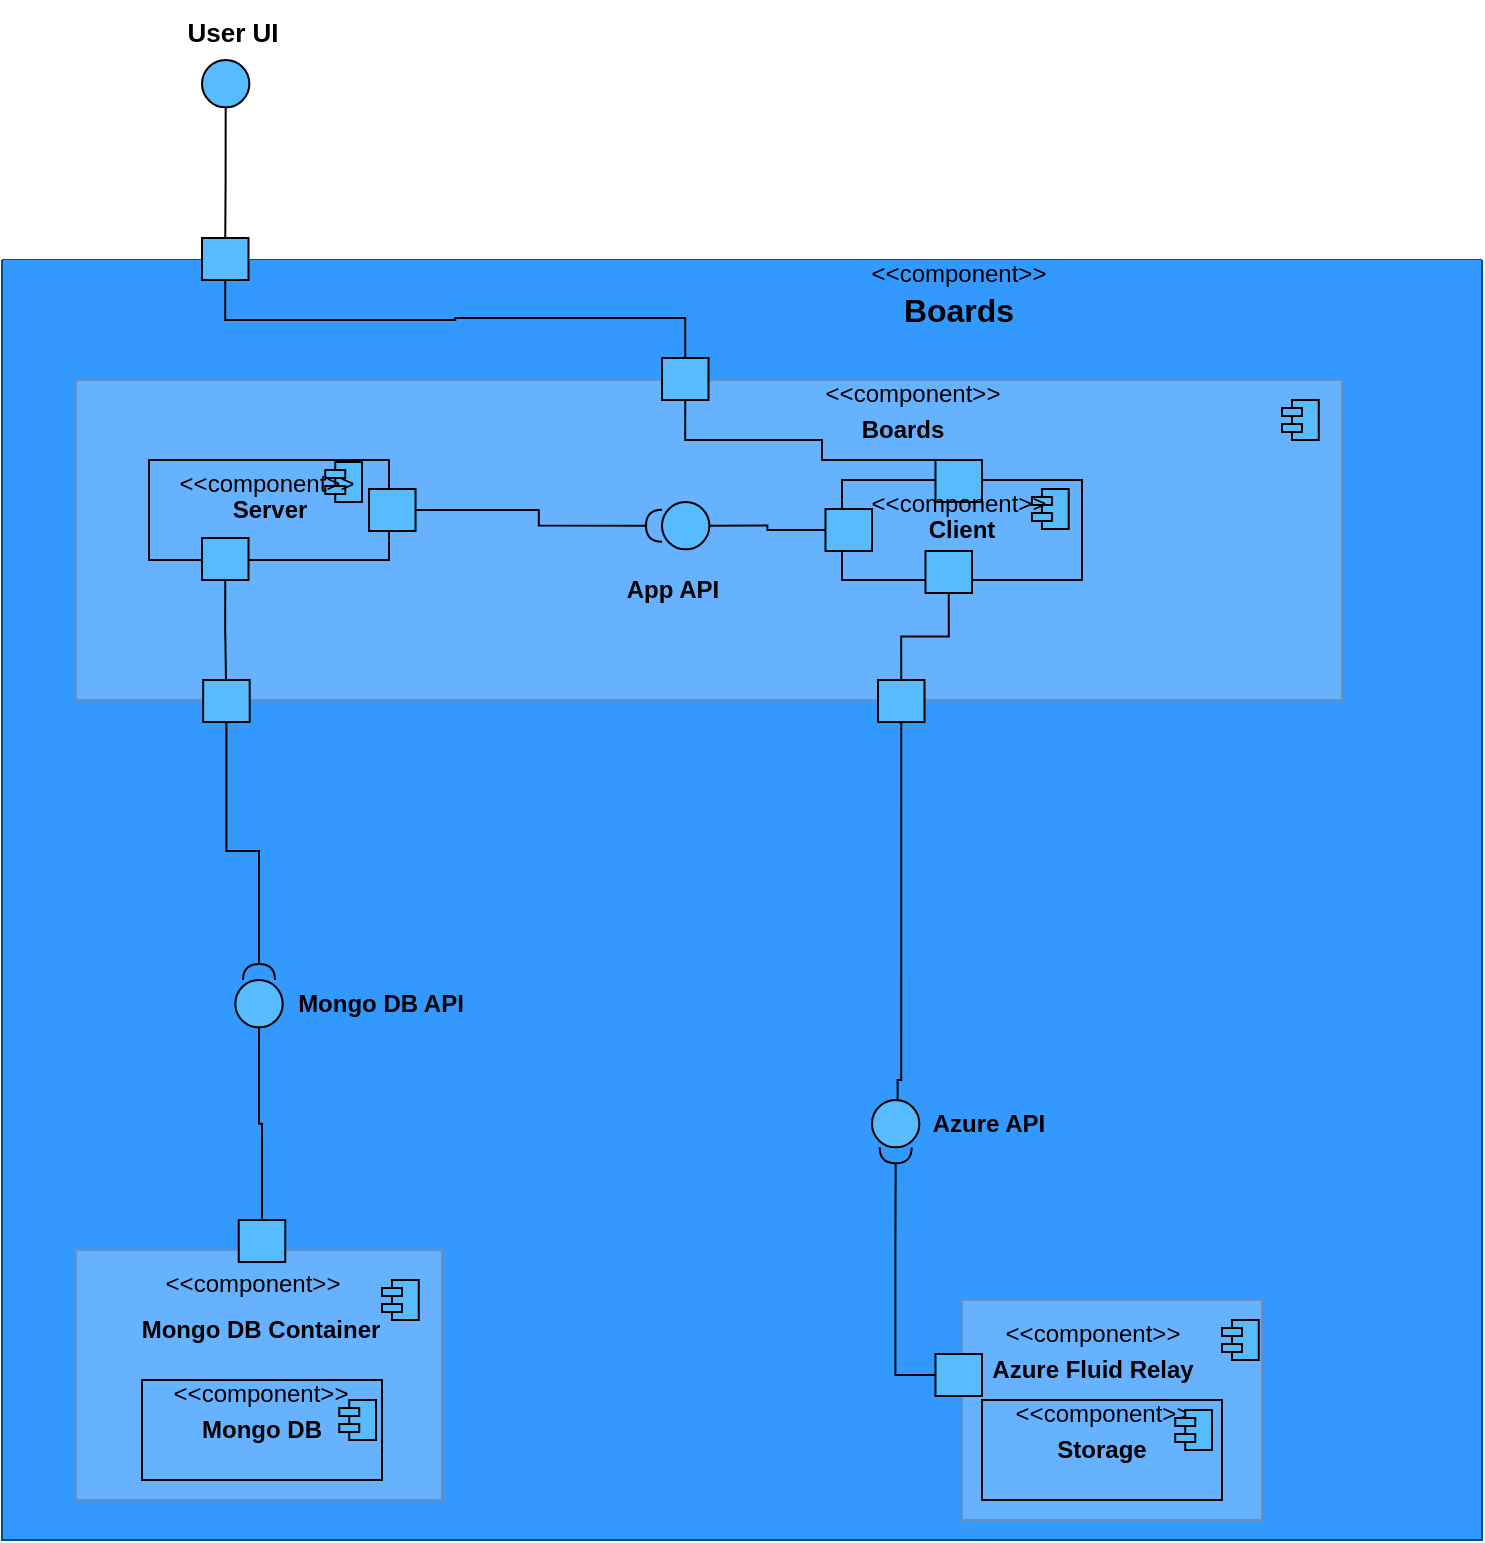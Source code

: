 <mxfile version="24.5.2" type="onedrive">
  <diagram name="Página-1" id="y7ePDIn5glFT4pbu17K2">
    <mxGraphModel grid="1" page="1" gridSize="10" guides="1" tooltips="1" connect="1" arrows="1" fold="1" pageScale="1" pageWidth="827" pageHeight="1169" math="0" shadow="0">
      <root>
        <mxCell id="0" />
        <mxCell id="1" parent="0" />
        <mxCell id="Xk5Clc4Wt-X5QIzoGa22-1" value="" style="swimlane;startSize=0;fillColor=#3399ff;strokeColor=#004C99;gradientColor=default;swimlaneFillColor=#3399FF;" vertex="1" parent="1">
          <mxGeometry x="560" y="180" width="740" height="640" as="geometry" />
        </mxCell>
        <mxCell id="Xk5Clc4Wt-X5QIzoGa22-2" value="&lt;b&gt;Boards&lt;/b&gt;" style="text;html=1;align=center;verticalAlign=middle;resizable=0;points=[];autosize=1;strokeColor=none;fillColor=none;fontSize=16;" vertex="1" parent="Xk5Clc4Wt-X5QIzoGa22-1">
          <mxGeometry x="438" y="10" width="80" height="30" as="geometry" />
        </mxCell>
        <mxCell id="Xk5Clc4Wt-X5QIzoGa22-3" value="&lt;font style=&quot;font-size: 12px;&quot;&gt;&amp;lt;&amp;lt;component&amp;gt;&amp;gt;&lt;/font&gt;" style="text;html=1;align=center;verticalAlign=middle;resizable=0;points=[];autosize=1;strokeColor=none;fillColor=none;fontSize=16;" vertex="1" parent="Xk5Clc4Wt-X5QIzoGa22-1">
          <mxGeometry x="423.37" y="-10" width="110" height="30" as="geometry" />
        </mxCell>
        <mxCell id="Xk5Clc4Wt-X5QIzoGa22-4" value="" style="rounded=0;whiteSpace=wrap;html=1;fillColor=#66B2FF;strokeColor=#6c8ebf;" vertex="1" parent="Xk5Clc4Wt-X5QIzoGa22-1">
          <mxGeometry x="37" y="60" width="633" height="160" as="geometry" />
        </mxCell>
        <mxCell id="Xk5Clc4Wt-X5QIzoGa22-5" value="" style="shape=module;jettyWidth=10;jettyHeight=4;fillColor=#57BCFF;" vertex="1" parent="Xk5Clc4Wt-X5QIzoGa22-1">
          <mxGeometry x="640" y="70" width="18.38" height="20" as="geometry" />
        </mxCell>
        <mxCell id="Xk5Clc4Wt-X5QIzoGa22-6" value="" style="rounded=0;whiteSpace=wrap;html=1;fillColor=#66B2FF;strokeColor=#6c8ebf;" vertex="1" parent="Xk5Clc4Wt-X5QIzoGa22-1">
          <mxGeometry x="37" y="495" width="183" height="125" as="geometry" />
        </mxCell>
        <mxCell id="Xk5Clc4Wt-X5QIzoGa22-7" value="&lt;font style=&quot;font-size: 12px;&quot;&gt;&amp;lt;&amp;lt;component&amp;gt;&amp;gt;&lt;/font&gt;" style="text;html=1;align=center;verticalAlign=middle;resizable=0;points=[];autosize=1;strokeColor=none;fillColor=none;fontSize=16;" vertex="1" parent="Xk5Clc4Wt-X5QIzoGa22-1">
          <mxGeometry x="70" y="495" width="110" height="30" as="geometry" />
        </mxCell>
        <mxCell id="Xk5Clc4Wt-X5QIzoGa22-8" value="" style="shape=module;jettyWidth=10;jettyHeight=4;fillColor=#57BCFF;" vertex="1" parent="Xk5Clc4Wt-X5QIzoGa22-1">
          <mxGeometry x="190" y="510" width="18.38" height="20" as="geometry" />
        </mxCell>
        <mxCell id="Xk5Clc4Wt-X5QIzoGa22-9" value="" style="fontStyle=1;align=center;verticalAlign=top;childLayout=stackLayout;horizontal=1;horizontalStack=0;resizeParent=1;resizeParentMax=0;resizeLast=0;marginBottom=0;fontColor=none;noLabel=1;fillColor=#57BCFF;" vertex="1" parent="Xk5Clc4Wt-X5QIzoGa22-1">
          <mxGeometry x="100" y="-11" width="23.26" height="21" as="geometry" />
        </mxCell>
        <mxCell id="Xk5Clc4Wt-X5QIzoGa22-10" value="" style="rounded=0;whiteSpace=wrap;html=1;fillColor=#66B2FF;strokeColor=#6c8ebf;" vertex="1" parent="Xk5Clc4Wt-X5QIzoGa22-1">
          <mxGeometry x="480" y="520" width="150" height="110" as="geometry" />
        </mxCell>
        <mxCell id="Xk5Clc4Wt-X5QIzoGa22-11" value="&lt;font style=&quot;font-size: 12px;&quot;&gt;&amp;lt;&amp;lt;component&amp;gt;&amp;gt;&lt;/font&gt;" style="text;html=1;align=center;verticalAlign=middle;resizable=0;points=[];autosize=1;strokeColor=none;fillColor=none;fontSize=16;" vertex="1" parent="Xk5Clc4Wt-X5QIzoGa22-1">
          <mxGeometry x="490" y="520" width="110" height="30" as="geometry" />
        </mxCell>
        <mxCell id="Xk5Clc4Wt-X5QIzoGa22-12" value="" style="shape=module;jettyWidth=10;jettyHeight=4;fillColor=#57BCFF;" vertex="1" parent="Xk5Clc4Wt-X5QIzoGa22-1">
          <mxGeometry x="610" y="530" width="18.38" height="20" as="geometry" />
        </mxCell>
        <mxCell id="Xk5Clc4Wt-X5QIzoGa22-13" style="edgeStyle=orthogonalEdgeStyle;rounded=0;orthogonalLoop=1;jettySize=auto;html=1;endArrow=halfCircle;endFill=0;entryX=0.5;entryY=1;entryDx=0;entryDy=0;exitX=0;exitY=0.5;exitDx=0;exitDy=0;" edge="1" parent="Xk5Clc4Wt-X5QIzoGa22-1" source="Xk5Clc4Wt-X5QIzoGa22-43" target="Xk5Clc4Wt-X5QIzoGa22-14">
          <mxGeometry relative="1" as="geometry">
            <mxPoint x="263.68" y="230" as="sourcePoint" />
            <mxPoint x="248.68" y="110" as="targetPoint" />
            <Array as="points" />
          </mxGeometry>
        </mxCell>
        <mxCell id="Xk5Clc4Wt-X5QIzoGa22-14" value="" style="ellipse;whiteSpace=wrap;html=1;aspect=fixed;fillColor=#57BCFF;" vertex="1" parent="Xk5Clc4Wt-X5QIzoGa22-1">
          <mxGeometry x="435" y="420.0" width="23.684" height="23.684" as="geometry" />
        </mxCell>
        <mxCell id="Xk5Clc4Wt-X5QIzoGa22-15" style="edgeStyle=orthogonalEdgeStyle;rounded=0;orthogonalLoop=1;jettySize=auto;html=1;exitX=0.5;exitY=0;exitDx=0;exitDy=0;entryX=0.5;entryY=1;entryDx=0;entryDy=0;endArrow=none;endFill=0;" edge="1" parent="Xk5Clc4Wt-X5QIzoGa22-1" target="Xk5Clc4Wt-X5QIzoGa22-44">
          <mxGeometry relative="1" as="geometry">
            <mxPoint x="447.842" y="420" as="sourcePoint" />
            <mxPoint x="442.63" y="231" as="targetPoint" />
            <Array as="points">
              <mxPoint x="448" y="410" />
              <mxPoint x="450" y="410" />
            </Array>
          </mxGeometry>
        </mxCell>
        <mxCell id="Xk5Clc4Wt-X5QIzoGa22-16" value="" style="ellipse;whiteSpace=wrap;html=1;aspect=fixed;fillColor=#57BCFF;" vertex="1" parent="Xk5Clc4Wt-X5QIzoGa22-1">
          <mxGeometry x="116.66" y="360" width="23.684" height="23.684" as="geometry" />
        </mxCell>
        <mxCell id="Xk5Clc4Wt-X5QIzoGa22-17" style="edgeStyle=orthogonalEdgeStyle;rounded=0;orthogonalLoop=1;jettySize=auto;html=1;endArrow=none;endFill=0;entryX=0.5;entryY=0;entryDx=0;entryDy=0;exitX=0.5;exitY=1;exitDx=0;exitDy=0;" edge="1" parent="Xk5Clc4Wt-X5QIzoGa22-1" source="Xk5Clc4Wt-X5QIzoGa22-16" target="Xk5Clc4Wt-X5QIzoGa22-35">
          <mxGeometry relative="1" as="geometry">
            <mxPoint x="114.5" y="193.68" as="sourcePoint" />
            <mxPoint x="115" y="210" as="targetPoint" />
            <Array as="points" />
          </mxGeometry>
        </mxCell>
        <mxCell id="Xk5Clc4Wt-X5QIzoGa22-18" style="edgeStyle=orthogonalEdgeStyle;rounded=0;orthogonalLoop=1;jettySize=auto;html=1;endArrow=halfCircle;endFill=0;entryX=0.5;entryY=0;entryDx=0;entryDy=0;exitX=0.5;exitY=1;exitDx=0;exitDy=0;" edge="1" parent="Xk5Clc4Wt-X5QIzoGa22-1" source="Xk5Clc4Wt-X5QIzoGa22-40" target="Xk5Clc4Wt-X5QIzoGa22-16">
          <mxGeometry relative="1" as="geometry">
            <mxPoint x="115" y="-69" as="sourcePoint" />
            <mxPoint x="106.844" y="171.842" as="targetPoint" />
            <Array as="points" />
          </mxGeometry>
        </mxCell>
        <mxCell id="Xk5Clc4Wt-X5QIzoGa22-19" value="&lt;b&gt;Mongo DB API&lt;/b&gt;" style="text;html=1;align=center;verticalAlign=middle;resizable=0;points=[];autosize=1;strokeColor=none;fillColor=none;" vertex="1" parent="Xk5Clc4Wt-X5QIzoGa22-1">
          <mxGeometry x="133.68" y="356.84" width="110" height="30" as="geometry" />
        </mxCell>
        <mxCell id="Xk5Clc4Wt-X5QIzoGa22-20" style="edgeStyle=orthogonalEdgeStyle;rounded=0;orthogonalLoop=1;jettySize=auto;html=1;exitX=0.5;exitY=1;exitDx=0;exitDy=0;endArrow=none;endFill=0;entryX=0.5;entryY=0;entryDx=0;entryDy=0;" edge="1" parent="Xk5Clc4Wt-X5QIzoGa22-1" source="Xk5Clc4Wt-X5QIzoGa22-9" target="Xk5Clc4Wt-X5QIzoGa22-45">
          <mxGeometry relative="1" as="geometry">
            <mxPoint x="122" y="-66" as="sourcePoint" />
            <mxPoint x="122" y="-1" as="targetPoint" />
            <Array as="points" />
          </mxGeometry>
        </mxCell>
        <mxCell id="Xk5Clc4Wt-X5QIzoGa22-21" value="&lt;font style=&quot;font-size: 12px;&quot;&gt;&amp;lt;&amp;lt;component&amp;gt;&amp;gt;&lt;/font&gt;" style="text;html=1;align=center;verticalAlign=middle;resizable=0;points=[];autosize=1;strokeColor=none;fillColor=none;fontSize=16;" vertex="1" parent="Xk5Clc4Wt-X5QIzoGa22-1">
          <mxGeometry x="400" y="50" width="110" height="30" as="geometry" />
        </mxCell>
        <mxCell id="Xk5Clc4Wt-X5QIzoGa22-26" value="&lt;b&gt;Mongo DB&lt;/b&gt;" style="rounded=0;whiteSpace=wrap;html=1;fillColor=#66B2FF;strokeColor=#000000;" vertex="1" parent="Xk5Clc4Wt-X5QIzoGa22-1">
          <mxGeometry x="70" y="560" width="120" height="50" as="geometry" />
        </mxCell>
        <mxCell id="Xk5Clc4Wt-X5QIzoGa22-27" value="&lt;font style=&quot;font-size: 12px;&quot;&gt;&amp;lt;&amp;lt;component&amp;gt;&amp;gt;&lt;/font&gt;" style="text;html=1;align=center;verticalAlign=middle;resizable=0;points=[];autosize=1;strokeColor=none;fillColor=none;fontSize=16;" vertex="1" parent="Xk5Clc4Wt-X5QIzoGa22-1">
          <mxGeometry x="73.5" y="550" width="110" height="30" as="geometry" />
        </mxCell>
        <mxCell id="Xk5Clc4Wt-X5QIzoGa22-28" value="&lt;b&gt;Mongo DB Container&lt;/b&gt;" style="text;html=1;align=center;verticalAlign=middle;resizable=0;points=[];autosize=1;strokeColor=none;fillColor=none;" vertex="1" parent="Xk5Clc4Wt-X5QIzoGa22-1">
          <mxGeometry x="58.5" y="520" width="140" height="30" as="geometry" />
        </mxCell>
        <mxCell id="Xk5Clc4Wt-X5QIzoGa22-29" value="" style="shape=module;jettyWidth=10;jettyHeight=4;fillColor=#57BCFF;" vertex="1" parent="Xk5Clc4Wt-X5QIzoGa22-1">
          <mxGeometry x="168.62" y="570" width="18.38" height="20" as="geometry" />
        </mxCell>
        <mxCell id="Xk5Clc4Wt-X5QIzoGa22-30" value="&lt;b&gt;Azure Fluid Relay&lt;/b&gt;" style="text;html=1;align=center;verticalAlign=middle;resizable=0;points=[];autosize=1;strokeColor=none;fillColor=none;" vertex="1" parent="Xk5Clc4Wt-X5QIzoGa22-1">
          <mxGeometry x="485" y="540" width="120" height="30" as="geometry" />
        </mxCell>
        <mxCell id="Xk5Clc4Wt-X5QIzoGa22-32" value="&lt;b&gt;Storage&lt;/b&gt;" style="rounded=0;whiteSpace=wrap;html=1;fillColor=#66B2FF;strokeColor=#000000;" vertex="1" parent="Xk5Clc4Wt-X5QIzoGa22-1">
          <mxGeometry x="490" y="570" width="120" height="50" as="geometry" />
        </mxCell>
        <mxCell id="Xk5Clc4Wt-X5QIzoGa22-33" value="&lt;font style=&quot;font-size: 12px;&quot;&gt;&amp;lt;&amp;lt;component&amp;gt;&amp;gt;&lt;/font&gt;" style="text;html=1;align=center;verticalAlign=middle;resizable=0;points=[];autosize=1;strokeColor=none;fillColor=none;fontSize=16;" vertex="1" parent="Xk5Clc4Wt-X5QIzoGa22-1">
          <mxGeometry x="495" y="560" width="110" height="30" as="geometry" />
        </mxCell>
        <mxCell id="Xk5Clc4Wt-X5QIzoGa22-34" value="" style="shape=module;jettyWidth=10;jettyHeight=4;fillColor=#57BCFF;" vertex="1" parent="Xk5Clc4Wt-X5QIzoGa22-1">
          <mxGeometry x="586.62" y="575" width="18.38" height="20" as="geometry" />
        </mxCell>
        <mxCell id="Xk5Clc4Wt-X5QIzoGa22-35" value="" style="fontStyle=1;align=center;verticalAlign=top;childLayout=stackLayout;horizontal=1;horizontalStack=0;resizeParent=1;resizeParentMax=0;resizeLast=0;marginBottom=0;fontColor=none;noLabel=1;fillColor=#57BCFF;" vertex="1" parent="Xk5Clc4Wt-X5QIzoGa22-1">
          <mxGeometry x="118.37" y="480" width="23.26" height="21" as="geometry" />
        </mxCell>
        <mxCell id="Xk5Clc4Wt-X5QIzoGa22-40" value="" style="fontStyle=1;align=center;verticalAlign=top;childLayout=stackLayout;horizontal=1;horizontalStack=0;resizeParent=1;resizeParentMax=0;resizeLast=0;marginBottom=0;fontColor=none;noLabel=1;fillColor=#57BCFF;" vertex="1" parent="Xk5Clc4Wt-X5QIzoGa22-1">
          <mxGeometry x="100.58" y="210" width="23.26" height="21" as="geometry" />
        </mxCell>
        <mxCell id="Xk5Clc4Wt-X5QIzoGa22-43" value="" style="fontStyle=1;align=center;verticalAlign=top;childLayout=stackLayout;horizontal=1;horizontalStack=0;resizeParent=1;resizeParentMax=0;resizeLast=0;marginBottom=0;fontColor=none;noLabel=1;fillColor=#57BCFF;" vertex="1" parent="Xk5Clc4Wt-X5QIzoGa22-1">
          <mxGeometry x="466.74" y="547" width="23.26" height="21" as="geometry" />
        </mxCell>
        <mxCell id="Xk5Clc4Wt-X5QIzoGa22-44" value="" style="fontStyle=1;align=center;verticalAlign=top;childLayout=stackLayout;horizontal=1;horizontalStack=0;resizeParent=1;resizeParentMax=0;resizeLast=0;marginBottom=0;fontColor=none;noLabel=1;fillColor=#57BCFF;" vertex="1" parent="Xk5Clc4Wt-X5QIzoGa22-1">
          <mxGeometry x="438" y="210" width="23.26" height="21" as="geometry" />
        </mxCell>
        <mxCell id="Xk5Clc4Wt-X5QIzoGa22-42" value="&lt;b&gt;Boards&lt;/b&gt;" style="text;html=1;align=center;verticalAlign=middle;resizable=0;points=[];autosize=1;strokeColor=none;fillColor=none;" vertex="1" parent="Xk5Clc4Wt-X5QIzoGa22-1">
          <mxGeometry x="420" y="70" width="60" height="30" as="geometry" />
        </mxCell>
        <mxCell id="Xk5Clc4Wt-X5QIzoGa22-45" value="" style="fontStyle=1;align=center;verticalAlign=top;childLayout=stackLayout;horizontal=1;horizontalStack=0;resizeParent=1;resizeParentMax=0;resizeLast=0;marginBottom=0;fontColor=none;noLabel=1;fillColor=#57BCFF;" vertex="1" parent="Xk5Clc4Wt-X5QIzoGa22-1">
          <mxGeometry x="330" y="49" width="23.26" height="21" as="geometry" />
        </mxCell>
        <mxCell id="Xk5Clc4Wt-X5QIzoGa22-47" value="&lt;b&gt;Server&lt;/b&gt;" style="rounded=0;whiteSpace=wrap;html=1;fillColor=#66B2FF;strokeColor=#000000;" vertex="1" parent="Xk5Clc4Wt-X5QIzoGa22-1">
          <mxGeometry x="73.5" y="100" width="120" height="50" as="geometry" />
        </mxCell>
        <mxCell id="Xk5Clc4Wt-X5QIzoGa22-48" value="&lt;b&gt;Client&lt;/b&gt;" style="rounded=0;whiteSpace=wrap;html=1;fillColor=#66B2FF;strokeColor=#000000;" vertex="1" parent="Xk5Clc4Wt-X5QIzoGa22-1">
          <mxGeometry x="420" y="110" width="120" height="50" as="geometry" />
        </mxCell>
        <mxCell id="Xk5Clc4Wt-X5QIzoGa22-50" value="" style="fontStyle=1;align=center;verticalAlign=top;childLayout=stackLayout;horizontal=1;horizontalStack=0;resizeParent=1;resizeParentMax=0;resizeLast=0;marginBottom=0;fontColor=none;noLabel=1;fillColor=#57BCFF;" vertex="1" parent="Xk5Clc4Wt-X5QIzoGa22-1">
          <mxGeometry x="183.5" y="114.5" width="23.26" height="21" as="geometry" />
        </mxCell>
        <mxCell id="Xk5Clc4Wt-X5QIzoGa22-49" value="" style="fontStyle=1;align=center;verticalAlign=top;childLayout=stackLayout;horizontal=1;horizontalStack=0;resizeParent=1;resizeParentMax=0;resizeLast=0;marginBottom=0;fontColor=none;noLabel=1;fillColor=#57BCFF;" vertex="1" parent="Xk5Clc4Wt-X5QIzoGa22-1">
          <mxGeometry x="411.74" y="124.5" width="23.26" height="21" as="geometry" />
        </mxCell>
        <mxCell id="Xk5Clc4Wt-X5QIzoGa22-52" value="" style="fontStyle=1;align=center;verticalAlign=top;childLayout=stackLayout;horizontal=1;horizontalStack=0;resizeParent=1;resizeParentMax=0;resizeLast=0;marginBottom=0;fontColor=none;noLabel=1;fillColor=#57BCFF;" vertex="1" parent="Xk5Clc4Wt-X5QIzoGa22-1">
          <mxGeometry x="100" y="139" width="23.26" height="21" as="geometry" />
        </mxCell>
        <mxCell id="Xk5Clc4Wt-X5QIzoGa22-51" value="" style="fontStyle=1;align=center;verticalAlign=top;childLayout=stackLayout;horizontal=1;horizontalStack=0;resizeParent=1;resizeParentMax=0;resizeLast=0;marginBottom=0;fontColor=none;noLabel=1;fillColor=#57BCFF;" vertex="1" parent="Xk5Clc4Wt-X5QIzoGa22-1">
          <mxGeometry x="466.74" y="100" width="23.26" height="21" as="geometry" />
        </mxCell>
        <mxCell id="Xk5Clc4Wt-X5QIzoGa22-53" value="" style="fontStyle=1;align=center;verticalAlign=top;childLayout=stackLayout;horizontal=1;horizontalStack=0;resizeParent=1;resizeParentMax=0;resizeLast=0;marginBottom=0;fontColor=none;noLabel=1;fillColor=#57BCFF;" vertex="1" parent="Xk5Clc4Wt-X5QIzoGa22-1">
          <mxGeometry x="461.74" y="145.5" width="23.26" height="21" as="geometry" />
        </mxCell>
        <mxCell id="Xk5Clc4Wt-X5QIzoGa22-55" style="edgeStyle=orthogonalEdgeStyle;rounded=0;orthogonalLoop=1;jettySize=auto;html=1;endArrow=none;endFill=0;entryX=0.5;entryY=0;entryDx=0;entryDy=0;exitX=0.5;exitY=1;exitDx=0;exitDy=0;" edge="1" parent="Xk5Clc4Wt-X5QIzoGa22-1" source="Xk5Clc4Wt-X5QIzoGa22-53" target="Xk5Clc4Wt-X5QIzoGa22-44">
          <mxGeometry relative="1" as="geometry">
            <mxPoint x="139" y="394" as="sourcePoint" />
            <mxPoint x="140" y="490" as="targetPoint" />
            <Array as="points" />
          </mxGeometry>
        </mxCell>
        <mxCell id="Xk5Clc4Wt-X5QIzoGa22-58" value="&lt;b&gt;Azure API&lt;/b&gt;" style="text;html=1;align=center;verticalAlign=middle;resizable=0;points=[];autosize=1;strokeColor=none;fillColor=none;" vertex="1" parent="Xk5Clc4Wt-X5QIzoGa22-1">
          <mxGeometry x="453.37" y="416.84" width="80" height="30" as="geometry" />
        </mxCell>
        <mxCell id="Xk5Clc4Wt-X5QIzoGa22-60" style="edgeStyle=orthogonalEdgeStyle;rounded=0;orthogonalLoop=1;jettySize=auto;html=1;endArrow=halfCircle;endFill=0;exitX=1;exitY=0.5;exitDx=0;exitDy=0;entryX=0;entryY=0.5;entryDx=0;entryDy=0;" edge="1" parent="Xk5Clc4Wt-X5QIzoGa22-1" source="Xk5Clc4Wt-X5QIzoGa22-50" target="Xk5Clc4Wt-X5QIzoGa22-61">
          <mxGeometry relative="1" as="geometry">
            <mxPoint x="122" y="241" as="sourcePoint" />
            <mxPoint x="139" y="370" as="targetPoint" />
            <Array as="points" />
          </mxGeometry>
        </mxCell>
        <mxCell id="Xk5Clc4Wt-X5QIzoGa22-61" value="" style="ellipse;whiteSpace=wrap;html=1;aspect=fixed;fillColor=#57BCFF;" vertex="1" parent="Xk5Clc4Wt-X5QIzoGa22-1">
          <mxGeometry x="330" y="121" width="23.684" height="23.684" as="geometry" />
        </mxCell>
        <mxCell id="Xk5Clc4Wt-X5QIzoGa22-59" style="edgeStyle=orthogonalEdgeStyle;rounded=0;orthogonalLoop=1;jettySize=auto;html=1;endArrow=none;endFill=0;entryX=0;entryY=0.5;entryDx=0;entryDy=0;exitX=1;exitY=0.5;exitDx=0;exitDy=0;" edge="1" parent="Xk5Clc4Wt-X5QIzoGa22-1" source="Xk5Clc4Wt-X5QIzoGa22-61" target="Xk5Clc4Wt-X5QIzoGa22-49">
          <mxGeometry relative="1" as="geometry">
            <mxPoint x="159" y="414" as="sourcePoint" />
            <mxPoint x="160" y="510" as="targetPoint" />
            <Array as="points" />
          </mxGeometry>
        </mxCell>
        <mxCell id="Xk5Clc4Wt-X5QIzoGa22-62" value="&lt;b&gt;App API&lt;/b&gt;" style="text;html=1;align=center;verticalAlign=middle;resizable=0;points=[];autosize=1;strokeColor=none;fillColor=none;" vertex="1" parent="Xk5Clc4Wt-X5QIzoGa22-1">
          <mxGeometry x="300" y="150" width="70" height="30" as="geometry" />
        </mxCell>
        <mxCell id="Xk5Clc4Wt-X5QIzoGa22-63" style="edgeStyle=orthogonalEdgeStyle;rounded=0;orthogonalLoop=1;jettySize=auto;html=1;endArrow=none;endFill=0;entryX=0;entryY=0;entryDx=0;entryDy=0;exitX=0.5;exitY=1;exitDx=0;exitDy=0;" edge="1" parent="Xk5Clc4Wt-X5QIzoGa22-1" source="Xk5Clc4Wt-X5QIzoGa22-45" target="Xk5Clc4Wt-X5QIzoGa22-51">
          <mxGeometry relative="1" as="geometry">
            <mxPoint x="139" y="394" as="sourcePoint" />
            <mxPoint x="140" y="490" as="targetPoint" />
            <Array as="points">
              <mxPoint x="342" y="90" />
              <mxPoint x="410" y="90" />
              <mxPoint x="410" y="100" />
            </Array>
          </mxGeometry>
        </mxCell>
        <mxCell id="Xk5Clc4Wt-X5QIzoGa22-64" value="" style="shape=module;jettyWidth=10;jettyHeight=4;fillColor=#57BCFF;" vertex="1" parent="Xk5Clc4Wt-X5QIzoGa22-1">
          <mxGeometry x="514.99" y="114.5" width="18.38" height="20" as="geometry" />
        </mxCell>
        <mxCell id="Xk5Clc4Wt-X5QIzoGa22-65" value="" style="shape=module;jettyWidth=10;jettyHeight=4;fillColor=#57BCFF;" vertex="1" parent="Xk5Clc4Wt-X5QIzoGa22-1">
          <mxGeometry x="161.62" y="101" width="18.38" height="20" as="geometry" />
        </mxCell>
        <mxCell id="Xk5Clc4Wt-X5QIzoGa22-67" value="&lt;font style=&quot;font-size: 12px;&quot;&gt;&amp;lt;&amp;lt;component&amp;gt;&amp;gt;&lt;/font&gt;" style="text;html=1;align=center;verticalAlign=middle;resizable=0;points=[];autosize=1;strokeColor=none;fillColor=none;fontSize=16;" vertex="1" parent="Xk5Clc4Wt-X5QIzoGa22-1">
          <mxGeometry x="423.37" y="104.5" width="110" height="30" as="geometry" />
        </mxCell>
        <mxCell id="Xk5Clc4Wt-X5QIzoGa22-66" value="&lt;font style=&quot;font-size: 12px;&quot;&gt;&amp;lt;&amp;lt;component&amp;gt;&amp;gt;&lt;/font&gt;" style="text;html=1;align=center;verticalAlign=middle;resizable=0;points=[];autosize=1;strokeColor=none;fillColor=none;fontSize=16;" vertex="1" parent="Xk5Clc4Wt-X5QIzoGa22-1">
          <mxGeometry x="77" y="94.5" width="110" height="30" as="geometry" />
        </mxCell>
        <mxCell id="Xk5Clc4Wt-X5QIzoGa22-22" value="" style="ellipse;whiteSpace=wrap;html=1;aspect=fixed;fillColor=#57BCFF;" vertex="1" parent="1">
          <mxGeometry x="660" y="80" width="23.684" height="23.684" as="geometry" />
        </mxCell>
        <mxCell id="Xk5Clc4Wt-X5QIzoGa22-23" style="edgeStyle=none;curved=1;rounded=0;orthogonalLoop=1;jettySize=auto;html=1;exitX=0.5;exitY=0;exitDx=0;exitDy=0;entryX=0.5;entryY=1;entryDx=0;entryDy=0;fontSize=12;shape=link;strokeColor=none;" edge="1" parent="1" source="Xk5Clc4Wt-X5QIzoGa22-9" target="Xk5Clc4Wt-X5QIzoGa22-22">
          <mxGeometry relative="1" as="geometry" />
        </mxCell>
        <mxCell id="Xk5Clc4Wt-X5QIzoGa22-24" style="edgeStyle=orthogonalEdgeStyle;rounded=0;orthogonalLoop=1;jettySize=auto;html=1;exitX=0.5;exitY=1;exitDx=0;exitDy=0;entryX=0.5;entryY=0;entryDx=0;entryDy=0;endArrow=none;endFill=0;" edge="1" parent="1" source="Xk5Clc4Wt-X5QIzoGa22-22" target="Xk5Clc4Wt-X5QIzoGa22-9">
          <mxGeometry relative="1" as="geometry">
            <mxPoint x="988.203" y="70" as="sourcePoint" />
            <mxPoint x="987.573" y="168.816" as="targetPoint" />
            <Array as="points">
              <mxPoint x="672" y="140" />
              <mxPoint x="672" y="140" />
            </Array>
          </mxGeometry>
        </mxCell>
        <mxCell id="Xk5Clc4Wt-X5QIzoGa22-25" value="&lt;b&gt;&lt;font style=&quot;font-size: 13px;&quot;&gt;User UI&lt;/font&gt;&lt;/b&gt;" style="text;html=1;align=center;verticalAlign=middle;resizable=0;points=[];autosize=1;strokeColor=none;fillColor=none;fontSize=16;" vertex="1" parent="1">
          <mxGeometry x="640" y="50" width="70" height="30" as="geometry" />
        </mxCell>
        <mxCell id="Xk5Clc4Wt-X5QIzoGa22-57" style="edgeStyle=orthogonalEdgeStyle;rounded=0;orthogonalLoop=1;jettySize=auto;html=1;endArrow=none;endFill=0;exitX=0.5;exitY=1;exitDx=0;exitDy=0;" edge="1" parent="1" source="Xk5Clc4Wt-X5QIzoGa22-52">
          <mxGeometry relative="1" as="geometry">
            <mxPoint x="709" y="584" as="sourcePoint" />
            <mxPoint x="672" y="390" as="targetPoint" />
            <Array as="points" />
          </mxGeometry>
        </mxCell>
      </root>
    </mxGraphModel>
  </diagram>
</mxfile>
